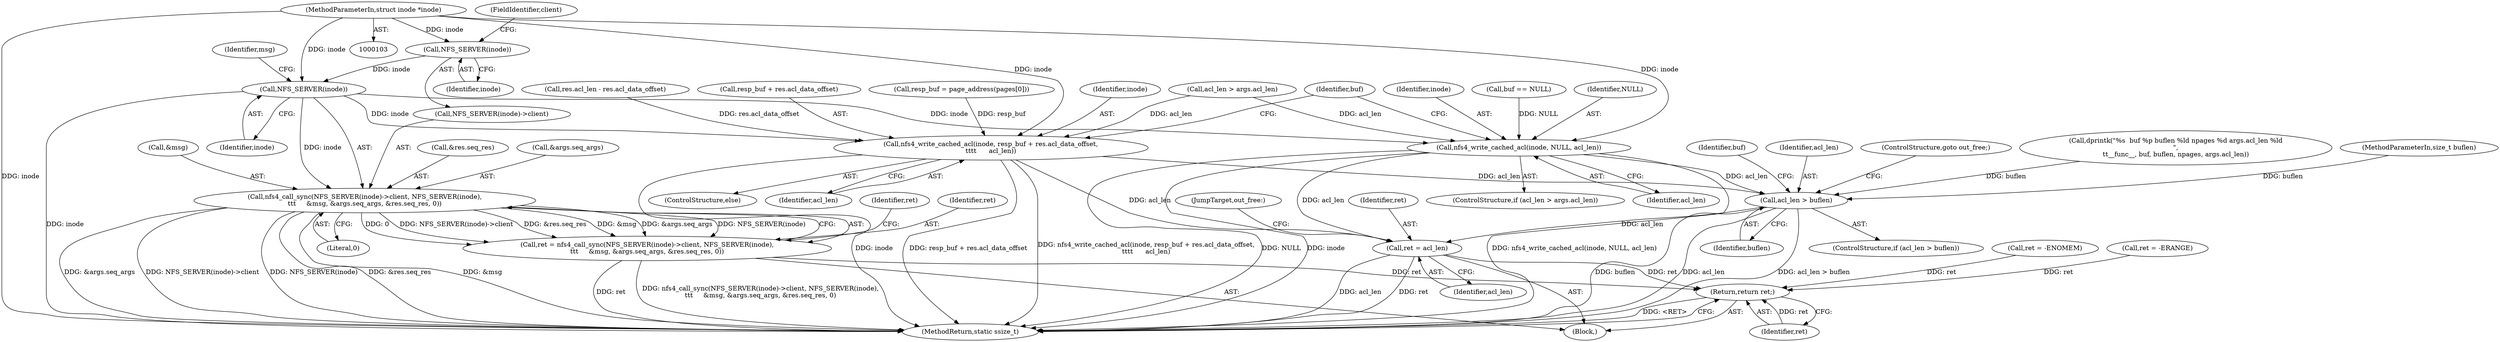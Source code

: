 digraph "0_linux_bf118a342f10dafe44b14451a1392c3254629a1f@pointer" {
"1000222" [label="(Call,NFS_SERVER(inode))"];
"1000219" [label="(Call,NFS_SERVER(inode))"];
"1000104" [label="(MethodParameterIn,struct inode *inode)"];
"1000217" [label="(Call,nfs4_call_sync(NFS_SERVER(inode)->client, NFS_SERVER(inode),\n\t\t\t     &msg, &args.seq_args, &res.seq_res, 0))"];
"1000215" [label="(Call,ret = nfs4_call_sync(NFS_SERVER(inode)->client, NFS_SERVER(inode),\n\t\t\t     &msg, &args.seq_args, &res.seq_res, 0))"];
"1000316" [label="(Return,return ret;)"];
"1000253" [label="(Call,nfs4_write_cached_acl(inode, NULL, acl_len))"];
"1000274" [label="(Call,acl_len > buflen)"];
"1000287" [label="(Call,ret = acl_len)"];
"1000258" [label="(Call,nfs4_write_cached_acl(inode, resp_buf + res.acl_data_offset,\n\t\t\t\t      acl_len))"];
"1000316" [label="(Return,return ret;)"];
"1000215" [label="(Call,ret = nfs4_call_sync(NFS_SERVER(inode)->client, NFS_SERVER(inode),\n\t\t\t     &msg, &args.seq_args, &res.seq_res, 0))"];
"1000230" [label="(Call,&res.seq_res)"];
"1000222" [label="(Call,NFS_SERVER(inode))"];
"1000257" [label="(ControlStructure,else)"];
"1000267" [label="(Identifier,buf)"];
"1000114" [label="(Call,ret = -ENOMEM)"];
"1000236" [label="(Identifier,ret)"];
"1000254" [label="(Identifier,inode)"];
"1000276" [label="(Identifier,buflen)"];
"1000279" [label="(Identifier,buf)"];
"1000225" [label="(Identifier,msg)"];
"1000226" [label="(Call,&args.seq_args)"];
"1000247" [label="(ControlStructure,if (acl_len > args.acl_len))"];
"1000192" [label="(Call,buf == NULL)"];
"1000216" [label="(Identifier,ret)"];
"1000317" [label="(Identifier,ret)"];
"1000288" [label="(Identifier,ret)"];
"1000234" [label="(Literal,0)"];
"1000256" [label="(Identifier,acl_len)"];
"1000217" [label="(Call,nfs4_call_sync(NFS_SERVER(inode)->client, NFS_SERVER(inode),\n\t\t\t     &msg, &args.seq_args, &res.seq_res, 0))"];
"1000240" [label="(Call,res.acl_len - res.acl_data_offset)"];
"1000265" [label="(Identifier,acl_len)"];
"1000218" [label="(Call,NFS_SERVER(inode)->client)"];
"1000224" [label="(Call,&msg)"];
"1000318" [label="(MethodReturn,static ssize_t)"];
"1000260" [label="(Call,resp_buf + res.acl_data_offset)"];
"1000275" [label="(Identifier,acl_len)"];
"1000273" [label="(ControlStructure,if (acl_len > buflen))"];
"1000223" [label="(Identifier,inode)"];
"1000107" [label="(Block,)"];
"1000277" [label="(ControlStructure,goto out_free;)"];
"1000255" [label="(Identifier,NULL)"];
"1000206" [label="(Call,dprintk(\"%s  buf %p buflen %ld npages %d args.acl_len %ld\n\",\n\t\t__func__, buf, buflen, npages, args.acl_len))"];
"1000289" [label="(Identifier,acl_len)"];
"1000219" [label="(Call,NFS_SERVER(inode))"];
"1000274" [label="(Call,acl_len > buflen)"];
"1000258" [label="(Call,nfs4_write_cached_acl(inode, resp_buf + res.acl_data_offset,\n\t\t\t\t      acl_len))"];
"1000269" [label="(Call,ret = -ERANGE)"];
"1000287" [label="(Call,ret = acl_len)"];
"1000253" [label="(Call,nfs4_write_cached_acl(inode, NULL, acl_len))"];
"1000106" [label="(MethodParameterIn,size_t buflen)"];
"1000200" [label="(Call,resp_buf = page_address(pages[0]))"];
"1000290" [label="(JumpTarget,out_free:)"];
"1000248" [label="(Call,acl_len > args.acl_len)"];
"1000104" [label="(MethodParameterIn,struct inode *inode)"];
"1000221" [label="(FieldIdentifier,client)"];
"1000220" [label="(Identifier,inode)"];
"1000259" [label="(Identifier,inode)"];
"1000222" -> "1000217"  [label="AST: "];
"1000222" -> "1000223"  [label="CFG: "];
"1000223" -> "1000222"  [label="AST: "];
"1000225" -> "1000222"  [label="CFG: "];
"1000222" -> "1000318"  [label="DDG: inode"];
"1000222" -> "1000217"  [label="DDG: inode"];
"1000219" -> "1000222"  [label="DDG: inode"];
"1000104" -> "1000222"  [label="DDG: inode"];
"1000222" -> "1000253"  [label="DDG: inode"];
"1000222" -> "1000258"  [label="DDG: inode"];
"1000219" -> "1000218"  [label="AST: "];
"1000219" -> "1000220"  [label="CFG: "];
"1000220" -> "1000219"  [label="AST: "];
"1000221" -> "1000219"  [label="CFG: "];
"1000104" -> "1000219"  [label="DDG: inode"];
"1000104" -> "1000103"  [label="AST: "];
"1000104" -> "1000318"  [label="DDG: inode"];
"1000104" -> "1000253"  [label="DDG: inode"];
"1000104" -> "1000258"  [label="DDG: inode"];
"1000217" -> "1000215"  [label="AST: "];
"1000217" -> "1000234"  [label="CFG: "];
"1000218" -> "1000217"  [label="AST: "];
"1000224" -> "1000217"  [label="AST: "];
"1000226" -> "1000217"  [label="AST: "];
"1000230" -> "1000217"  [label="AST: "];
"1000234" -> "1000217"  [label="AST: "];
"1000215" -> "1000217"  [label="CFG: "];
"1000217" -> "1000318"  [label="DDG: &args.seq_args"];
"1000217" -> "1000318"  [label="DDG: NFS_SERVER(inode)->client"];
"1000217" -> "1000318"  [label="DDG: NFS_SERVER(inode)"];
"1000217" -> "1000318"  [label="DDG: &res.seq_res"];
"1000217" -> "1000318"  [label="DDG: &msg"];
"1000217" -> "1000215"  [label="DDG: 0"];
"1000217" -> "1000215"  [label="DDG: NFS_SERVER(inode)->client"];
"1000217" -> "1000215"  [label="DDG: &res.seq_res"];
"1000217" -> "1000215"  [label="DDG: &msg"];
"1000217" -> "1000215"  [label="DDG: &args.seq_args"];
"1000217" -> "1000215"  [label="DDG: NFS_SERVER(inode)"];
"1000215" -> "1000107"  [label="AST: "];
"1000216" -> "1000215"  [label="AST: "];
"1000236" -> "1000215"  [label="CFG: "];
"1000215" -> "1000318"  [label="DDG: ret"];
"1000215" -> "1000318"  [label="DDG: nfs4_call_sync(NFS_SERVER(inode)->client, NFS_SERVER(inode),\n\t\t\t     &msg, &args.seq_args, &res.seq_res, 0)"];
"1000215" -> "1000316"  [label="DDG: ret"];
"1000316" -> "1000107"  [label="AST: "];
"1000316" -> "1000317"  [label="CFG: "];
"1000317" -> "1000316"  [label="AST: "];
"1000318" -> "1000316"  [label="CFG: "];
"1000316" -> "1000318"  [label="DDG: <RET>"];
"1000317" -> "1000316"  [label="DDG: ret"];
"1000114" -> "1000316"  [label="DDG: ret"];
"1000287" -> "1000316"  [label="DDG: ret"];
"1000269" -> "1000316"  [label="DDG: ret"];
"1000253" -> "1000247"  [label="AST: "];
"1000253" -> "1000256"  [label="CFG: "];
"1000254" -> "1000253"  [label="AST: "];
"1000255" -> "1000253"  [label="AST: "];
"1000256" -> "1000253"  [label="AST: "];
"1000267" -> "1000253"  [label="CFG: "];
"1000253" -> "1000318"  [label="DDG: nfs4_write_cached_acl(inode, NULL, acl_len)"];
"1000253" -> "1000318"  [label="DDG: NULL"];
"1000253" -> "1000318"  [label="DDG: inode"];
"1000192" -> "1000253"  [label="DDG: NULL"];
"1000248" -> "1000253"  [label="DDG: acl_len"];
"1000253" -> "1000274"  [label="DDG: acl_len"];
"1000253" -> "1000287"  [label="DDG: acl_len"];
"1000274" -> "1000273"  [label="AST: "];
"1000274" -> "1000276"  [label="CFG: "];
"1000275" -> "1000274"  [label="AST: "];
"1000276" -> "1000274"  [label="AST: "];
"1000277" -> "1000274"  [label="CFG: "];
"1000279" -> "1000274"  [label="CFG: "];
"1000274" -> "1000318"  [label="DDG: buflen"];
"1000274" -> "1000318"  [label="DDG: acl_len"];
"1000274" -> "1000318"  [label="DDG: acl_len > buflen"];
"1000258" -> "1000274"  [label="DDG: acl_len"];
"1000206" -> "1000274"  [label="DDG: buflen"];
"1000106" -> "1000274"  [label="DDG: buflen"];
"1000274" -> "1000287"  [label="DDG: acl_len"];
"1000287" -> "1000107"  [label="AST: "];
"1000287" -> "1000289"  [label="CFG: "];
"1000288" -> "1000287"  [label="AST: "];
"1000289" -> "1000287"  [label="AST: "];
"1000290" -> "1000287"  [label="CFG: "];
"1000287" -> "1000318"  [label="DDG: acl_len"];
"1000287" -> "1000318"  [label="DDG: ret"];
"1000258" -> "1000287"  [label="DDG: acl_len"];
"1000258" -> "1000257"  [label="AST: "];
"1000258" -> "1000265"  [label="CFG: "];
"1000259" -> "1000258"  [label="AST: "];
"1000260" -> "1000258"  [label="AST: "];
"1000265" -> "1000258"  [label="AST: "];
"1000267" -> "1000258"  [label="CFG: "];
"1000258" -> "1000318"  [label="DDG: inode"];
"1000258" -> "1000318"  [label="DDG: resp_buf + res.acl_data_offset"];
"1000258" -> "1000318"  [label="DDG: nfs4_write_cached_acl(inode, resp_buf + res.acl_data_offset,\n\t\t\t\t      acl_len)"];
"1000200" -> "1000258"  [label="DDG: resp_buf"];
"1000240" -> "1000258"  [label="DDG: res.acl_data_offset"];
"1000248" -> "1000258"  [label="DDG: acl_len"];
}
